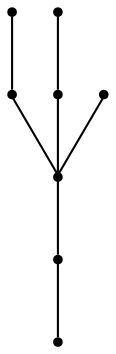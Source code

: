 graph {
  node [shape=point,comment="{\"directed\":false,\"doi\":\"10.1007/978-3-642-11805-0_10\",\"figure\":\"9 (7)\"}"]

  v0 [pos="1161.1760138223337,1609.1891556132916"]
  v1 [pos="1161.1760138223335,1720.6045742034908"]
  v2 [pos="1139.5349106189815,1683.4660907398566"]
  v3 [pos="1074.4865130757175,1646.3276390769258"]
  v4 [pos="1117.8312316362246,1572.050640348954"]
  v5 [pos="1117.8312316362246,1794.881604732166"]
  v6 [pos="1089.9980530494868,1832.0201199965036"]
  v7 [pos="1074.4865130757175,1757.7430894678282"]

  v0 -- v1 [id="-1",pos="1161.1760138223337,1609.1891556132916 1161.1760138223335,1720.6045742034908 1161.1760138223335,1720.6045742034908 1161.1760138223335,1720.6045742034908"]
  v3 -- v7 [id="-3",pos="1074.4865130757175,1646.3276390769258 1074.4865130757175,1757.7430894678282 1074.4865130757175,1757.7430894678282 1074.4865130757175,1757.7430894678282"]
  v6 -- v4 [id="-4",pos="1089.9980530494868,1832.0201199965036 1117.8312316362246,1572.050640348954 1117.8312316362246,1572.050640348954 1117.8312316362246,1572.050640348954"]
  v5 -- v2 [id="-5",pos="1117.8312316362246,1794.881604732166 1139.5349106189815,1683.4660907398566 1139.5349106189815,1683.4660907398566 1139.5349106189815,1683.4660907398566"]
  v4 -- v2 [id="-6",pos="1117.8312316362246,1572.050640348954 1139.5349106189815,1683.4660907398566 1139.5349106189815,1683.4660907398566 1139.5349106189815,1683.4660907398566"]
  v2 -- v3 [id="-7",pos="1139.5349106189815,1683.4660907398566 1074.4865130757175,1646.3276390769258 1074.4865130757175,1646.3276390769258 1074.4865130757175,1646.3276390769258"]
  v1 -- v2 [id="-8",pos="1161.1760138223335,1720.6045742034908 1139.5349106189815,1683.4660907398566 1139.5349106189815,1683.4660907398566 1139.5349106189815,1683.4660907398566"]
}